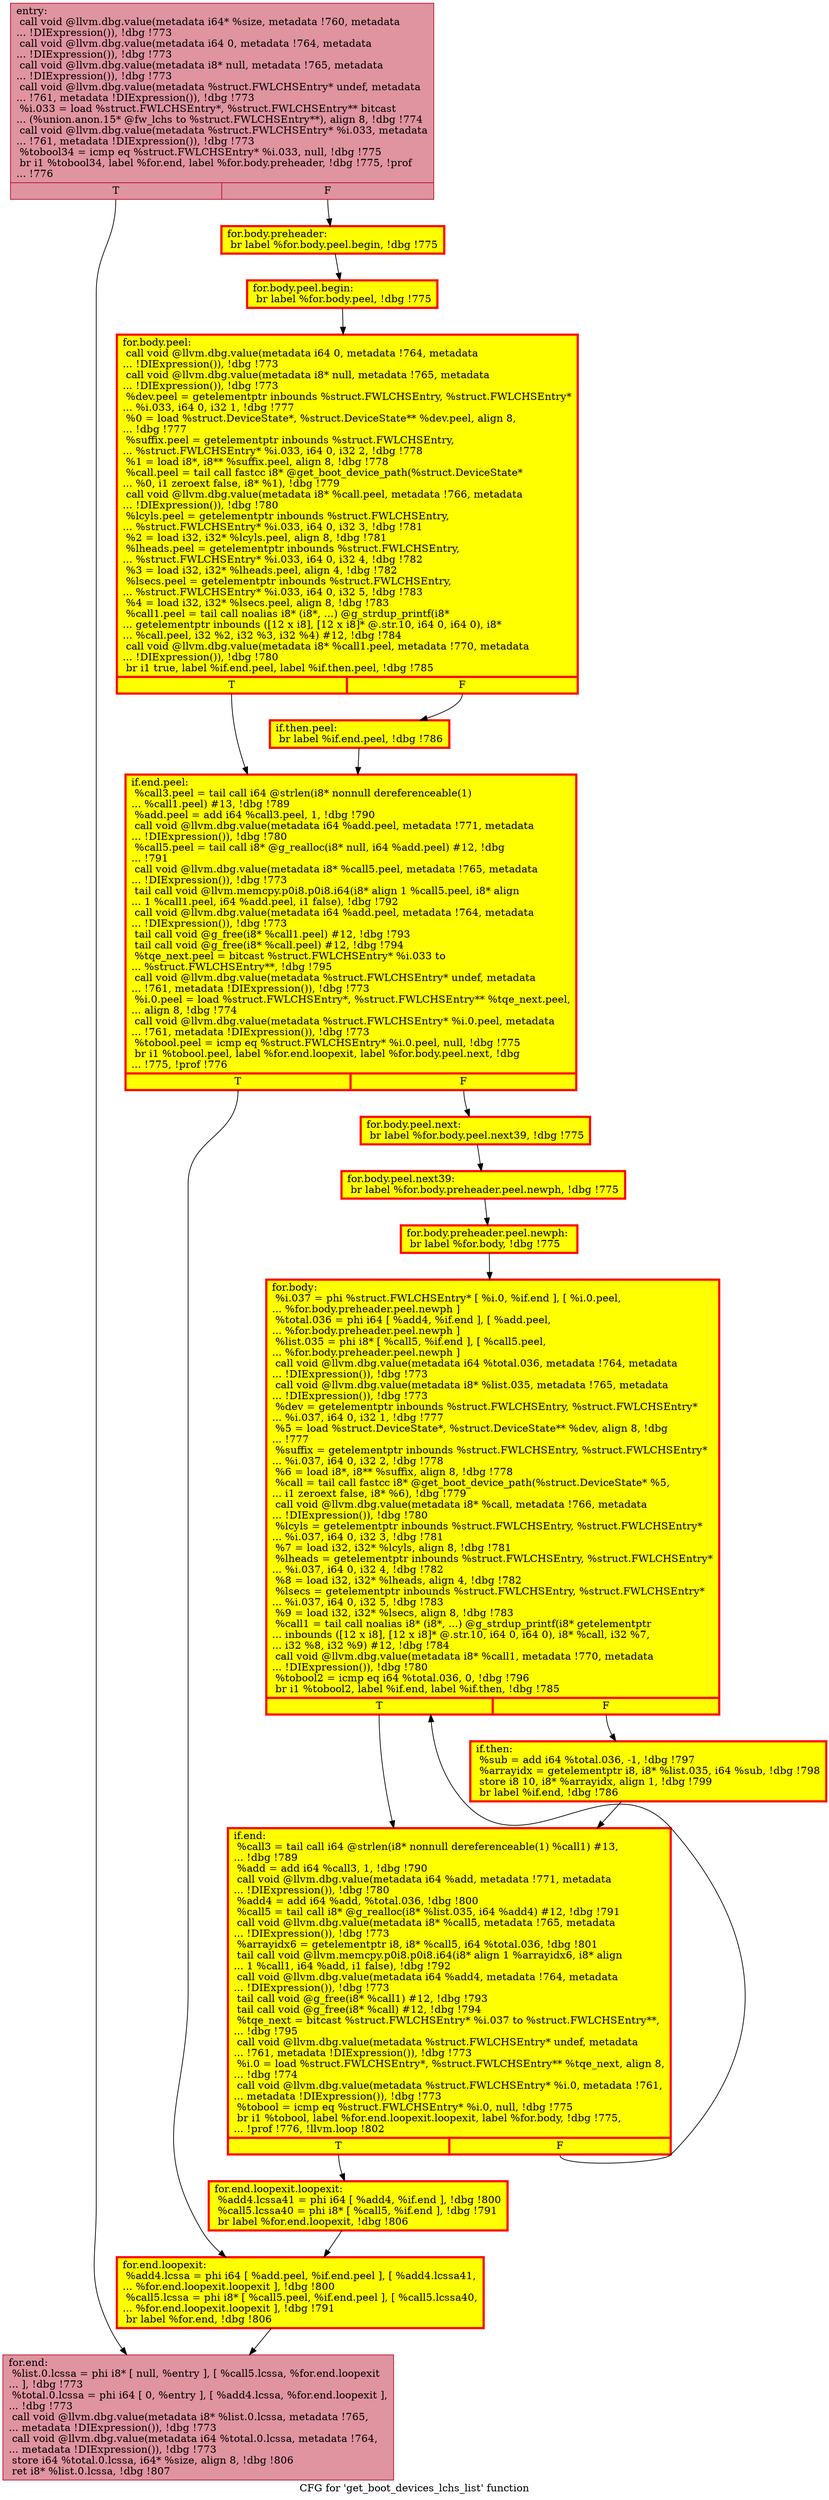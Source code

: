 digraph "CFG for 'get_boot_devices_lchs_list' function" {
	label="CFG for 'get_boot_devices_lchs_list' function";

	Node0x55f536f62ef0 [shape=record,color="#b70d28ff", style=filled, fillcolor="#b70d2870",label="{entry:\l  call void @llvm.dbg.value(metadata i64* %size, metadata !760, metadata\l... !DIExpression()), !dbg !773\l  call void @llvm.dbg.value(metadata i64 0, metadata !764, metadata\l... !DIExpression()), !dbg !773\l  call void @llvm.dbg.value(metadata i8* null, metadata !765, metadata\l... !DIExpression()), !dbg !773\l  call void @llvm.dbg.value(metadata %struct.FWLCHSEntry* undef, metadata\l... !761, metadata !DIExpression()), !dbg !773\l  %i.033 = load %struct.FWLCHSEntry*, %struct.FWLCHSEntry** bitcast\l... (%union.anon.15* @fw_lchs to %struct.FWLCHSEntry**), align 8, !dbg !774\l  call void @llvm.dbg.value(metadata %struct.FWLCHSEntry* %i.033, metadata\l... !761, metadata !DIExpression()), !dbg !773\l  %tobool34 = icmp eq %struct.FWLCHSEntry* %i.033, null, !dbg !775\l  br i1 %tobool34, label %for.end, label %for.body.preheader, !dbg !775, !prof\l... !776\l|{<s0>T|<s1>F}}"];
	Node0x55f536f62ef0:s0 -> Node0x55f536f6bfb0;
	Node0x55f536f62ef0:s1 -> Node0x55f5370a89a0;
	Node0x55f5370a89a0 [shape=record,penwidth=3.0, style="filled", color="red", fillcolor="yellow",label="{for.body.preheader:                               \l  br label %for.body.peel.begin, !dbg !775\l}"];
	Node0x55f5370a89a0 -> Node0x55f5370aa790;
	Node0x55f5370aa790 [shape=record,penwidth=3.0, style="filled", color="red", fillcolor="yellow",label="{for.body.peel.begin:                              \l  br label %for.body.peel, !dbg !775\l}"];
	Node0x55f5370aa790 -> Node0x55f53708f8c0;
	Node0x55f53708f8c0 [shape=record,penwidth=3.0, style="filled", color="red", fillcolor="yellow",label="{for.body.peel:                                    \l  call void @llvm.dbg.value(metadata i64 0, metadata !764, metadata\l... !DIExpression()), !dbg !773\l  call void @llvm.dbg.value(metadata i8* null, metadata !765, metadata\l... !DIExpression()), !dbg !773\l  %dev.peel = getelementptr inbounds %struct.FWLCHSEntry, %struct.FWLCHSEntry*\l... %i.033, i64 0, i32 1, !dbg !777\l  %0 = load %struct.DeviceState*, %struct.DeviceState** %dev.peel, align 8,\l... !dbg !777\l  %suffix.peel = getelementptr inbounds %struct.FWLCHSEntry,\l... %struct.FWLCHSEntry* %i.033, i64 0, i32 2, !dbg !778\l  %1 = load i8*, i8** %suffix.peel, align 8, !dbg !778\l  %call.peel = tail call fastcc i8* @get_boot_device_path(%struct.DeviceState*\l... %0, i1 zeroext false, i8* %1), !dbg !779\l  call void @llvm.dbg.value(metadata i8* %call.peel, metadata !766, metadata\l... !DIExpression()), !dbg !780\l  %lcyls.peel = getelementptr inbounds %struct.FWLCHSEntry,\l... %struct.FWLCHSEntry* %i.033, i64 0, i32 3, !dbg !781\l  %2 = load i32, i32* %lcyls.peel, align 8, !dbg !781\l  %lheads.peel = getelementptr inbounds %struct.FWLCHSEntry,\l... %struct.FWLCHSEntry* %i.033, i64 0, i32 4, !dbg !782\l  %3 = load i32, i32* %lheads.peel, align 4, !dbg !782\l  %lsecs.peel = getelementptr inbounds %struct.FWLCHSEntry,\l... %struct.FWLCHSEntry* %i.033, i64 0, i32 5, !dbg !783\l  %4 = load i32, i32* %lsecs.peel, align 8, !dbg !783\l  %call1.peel = tail call noalias i8* (i8*, ...) @g_strdup_printf(i8*\l... getelementptr inbounds ([12 x i8], [12 x i8]* @.str.10, i64 0, i64 0), i8*\l... %call.peel, i32 %2, i32 %3, i32 %4) #12, !dbg !784\l  call void @llvm.dbg.value(metadata i8* %call1.peel, metadata !770, metadata\l... !DIExpression()), !dbg !780\l  br i1 true, label %if.end.peel, label %if.then.peel, !dbg !785\l|{<s0>T|<s1>F}}"];
	Node0x55f53708f8c0:s0 -> Node0x55f5370a6a80;
	Node0x55f53708f8c0:s1 -> Node0x55f5370aee80;
	Node0x55f5370aee80 [shape=record,penwidth=3.0, style="filled", color="red", fillcolor="yellow",label="{if.then.peel:                                     \l  br label %if.end.peel, !dbg !786\l}"];
	Node0x55f5370aee80 -> Node0x55f5370a6a80;
	Node0x55f5370a6a80 [shape=record,penwidth=3.0, style="filled", color="red", fillcolor="yellow",label="{if.end.peel:                                      \l  %call3.peel = tail call i64 @strlen(i8* nonnull dereferenceable(1)\l... %call1.peel) #13, !dbg !789\l  %add.peel = add i64 %call3.peel, 1, !dbg !790\l  call void @llvm.dbg.value(metadata i64 %add.peel, metadata !771, metadata\l... !DIExpression()), !dbg !780\l  %call5.peel = tail call i8* @g_realloc(i8* null, i64 %add.peel) #12, !dbg\l... !791\l  call void @llvm.dbg.value(metadata i8* %call5.peel, metadata !765, metadata\l... !DIExpression()), !dbg !773\l  tail call void @llvm.memcpy.p0i8.p0i8.i64(i8* align 1 %call5.peel, i8* align\l... 1 %call1.peel, i64 %add.peel, i1 false), !dbg !792\l  call void @llvm.dbg.value(metadata i64 %add.peel, metadata !764, metadata\l... !DIExpression()), !dbg !773\l  tail call void @g_free(i8* %call1.peel) #12, !dbg !793\l  tail call void @g_free(i8* %call.peel) #12, !dbg !794\l  %tqe_next.peel = bitcast %struct.FWLCHSEntry* %i.033 to\l... %struct.FWLCHSEntry**, !dbg !795\l  call void @llvm.dbg.value(metadata %struct.FWLCHSEntry* undef, metadata\l... !761, metadata !DIExpression()), !dbg !773\l  %i.0.peel = load %struct.FWLCHSEntry*, %struct.FWLCHSEntry** %tqe_next.peel,\l... align 8, !dbg !774\l  call void @llvm.dbg.value(metadata %struct.FWLCHSEntry* %i.0.peel, metadata\l... !761, metadata !DIExpression()), !dbg !773\l  %tobool.peel = icmp eq %struct.FWLCHSEntry* %i.0.peel, null, !dbg !775\l  br i1 %tobool.peel, label %for.end.loopexit, label %for.body.peel.next, !dbg\l... !775, !prof !776\l|{<s0>T|<s1>F}}"];
	Node0x55f5370a6a80:s0 -> Node0x55f5370aa740;
	Node0x55f5370a6a80:s1 -> Node0x55f5370a89f0;
	Node0x55f5370a89f0 [shape=record,penwidth=3.0, style="filled", color="red", fillcolor="yellow",label="{for.body.peel.next:                               \l  br label %for.body.peel.next39, !dbg !775\l}"];
	Node0x55f5370a89f0 -> Node0x55f536f4c0a0;
	Node0x55f536f4c0a0 [shape=record,penwidth=3.0, style="filled", color="red", fillcolor="yellow",label="{for.body.peel.next39:                             \l  br label %for.body.preheader.peel.newph, !dbg !775\l}"];
	Node0x55f536f4c0a0 -> Node0x55f537065210;
	Node0x55f537065210 [shape=record,penwidth=3.0, style="filled", color="red", fillcolor="yellow",label="{for.body.preheader.peel.newph:                    \l  br label %for.body, !dbg !775\l}"];
	Node0x55f537065210 -> Node0x55f536f6c290;
	Node0x55f536f6c290 [shape=record,penwidth=3.0, style="filled", color="red", fillcolor="yellow",label="{for.body:                                         \l  %i.037 = phi %struct.FWLCHSEntry* [ %i.0, %if.end ], [ %i.0.peel,\l... %for.body.preheader.peel.newph ]\l  %total.036 = phi i64 [ %add4, %if.end ], [ %add.peel,\l... %for.body.preheader.peel.newph ]\l  %list.035 = phi i8* [ %call5, %if.end ], [ %call5.peel,\l... %for.body.preheader.peel.newph ]\l  call void @llvm.dbg.value(metadata i64 %total.036, metadata !764, metadata\l... !DIExpression()), !dbg !773\l  call void @llvm.dbg.value(metadata i8* %list.035, metadata !765, metadata\l... !DIExpression()), !dbg !773\l  %dev = getelementptr inbounds %struct.FWLCHSEntry, %struct.FWLCHSEntry*\l... %i.037, i64 0, i32 1, !dbg !777\l  %5 = load %struct.DeviceState*, %struct.DeviceState** %dev, align 8, !dbg\l... !777\l  %suffix = getelementptr inbounds %struct.FWLCHSEntry, %struct.FWLCHSEntry*\l... %i.037, i64 0, i32 2, !dbg !778\l  %6 = load i8*, i8** %suffix, align 8, !dbg !778\l  %call = tail call fastcc i8* @get_boot_device_path(%struct.DeviceState* %5,\l... i1 zeroext false, i8* %6), !dbg !779\l  call void @llvm.dbg.value(metadata i8* %call, metadata !766, metadata\l... !DIExpression()), !dbg !780\l  %lcyls = getelementptr inbounds %struct.FWLCHSEntry, %struct.FWLCHSEntry*\l... %i.037, i64 0, i32 3, !dbg !781\l  %7 = load i32, i32* %lcyls, align 8, !dbg !781\l  %lheads = getelementptr inbounds %struct.FWLCHSEntry, %struct.FWLCHSEntry*\l... %i.037, i64 0, i32 4, !dbg !782\l  %8 = load i32, i32* %lheads, align 4, !dbg !782\l  %lsecs = getelementptr inbounds %struct.FWLCHSEntry, %struct.FWLCHSEntry*\l... %i.037, i64 0, i32 5, !dbg !783\l  %9 = load i32, i32* %lsecs, align 8, !dbg !783\l  %call1 = tail call noalias i8* (i8*, ...) @g_strdup_printf(i8* getelementptr\l... inbounds ([12 x i8], [12 x i8]* @.str.10, i64 0, i64 0), i8* %call, i32 %7,\l... i32 %8, i32 %9) #12, !dbg !784\l  call void @llvm.dbg.value(metadata i8* %call1, metadata !770, metadata\l... !DIExpression()), !dbg !780\l  %tobool2 = icmp eq i64 %total.036, 0, !dbg !796\l  br i1 %tobool2, label %if.end, label %if.then, !dbg !785\l|{<s0>T|<s1>F}}"];
	Node0x55f536f6c290:s0 -> Node0x55f536f6ee80;
	Node0x55f536f6c290:s1 -> Node0x55f536f6ebb0;
	Node0x55f536f6ebb0 [shape=record,penwidth=3.0, style="filled", color="red", fillcolor="yellow",label="{if.then:                                          \l  %sub = add i64 %total.036, -1, !dbg !797\l  %arrayidx = getelementptr i8, i8* %list.035, i64 %sub, !dbg !798\l  store i8 10, i8* %arrayidx, align 1, !dbg !799\l  br label %if.end, !dbg !786\l}"];
	Node0x55f536f6ebb0 -> Node0x55f536f6ee80;
	Node0x55f536f6ee80 [shape=record,penwidth=3.0, style="filled", color="red", fillcolor="yellow",label="{if.end:                                           \l  %call3 = tail call i64 @strlen(i8* nonnull dereferenceable(1) %call1) #13,\l... !dbg !789\l  %add = add i64 %call3, 1, !dbg !790\l  call void @llvm.dbg.value(metadata i64 %add, metadata !771, metadata\l... !DIExpression()), !dbg !780\l  %add4 = add i64 %add, %total.036, !dbg !800\l  %call5 = tail call i8* @g_realloc(i8* %list.035, i64 %add4) #12, !dbg !791\l  call void @llvm.dbg.value(metadata i8* %call5, metadata !765, metadata\l... !DIExpression()), !dbg !773\l  %arrayidx6 = getelementptr i8, i8* %call5, i64 %total.036, !dbg !801\l  tail call void @llvm.memcpy.p0i8.p0i8.i64(i8* align 1 %arrayidx6, i8* align\l... 1 %call1, i64 %add, i1 false), !dbg !792\l  call void @llvm.dbg.value(metadata i64 %add4, metadata !764, metadata\l... !DIExpression()), !dbg !773\l  tail call void @g_free(i8* %call1) #12, !dbg !793\l  tail call void @g_free(i8* %call) #12, !dbg !794\l  %tqe_next = bitcast %struct.FWLCHSEntry* %i.037 to %struct.FWLCHSEntry**,\l... !dbg !795\l  call void @llvm.dbg.value(metadata %struct.FWLCHSEntry* undef, metadata\l... !761, metadata !DIExpression()), !dbg !773\l  %i.0 = load %struct.FWLCHSEntry*, %struct.FWLCHSEntry** %tqe_next, align 8,\l... !dbg !774\l  call void @llvm.dbg.value(metadata %struct.FWLCHSEntry* %i.0, metadata !761,\l... metadata !DIExpression()), !dbg !773\l  %tobool = icmp eq %struct.FWLCHSEntry* %i.0, null, !dbg !775\l  br i1 %tobool, label %for.end.loopexit.loopexit, label %for.body, !dbg !775,\l... !prof !776, !llvm.loop !802\l|{<s0>T|<s1>F}}"];
	Node0x55f536f6ee80:s0 -> Node0x55f5370b31c0;
	Node0x55f536f6ee80:s1 -> Node0x55f536f6c290;
	Node0x55f5370b31c0 [shape=record,penwidth=3.0, style="filled", color="red", fillcolor="yellow",label="{for.end.loopexit.loopexit:                        \l  %add4.lcssa41 = phi i64 [ %add4, %if.end ], !dbg !800\l  %call5.lcssa40 = phi i8* [ %call5, %if.end ], !dbg !791\l  br label %for.end.loopexit, !dbg !806\l}"];
	Node0x55f5370b31c0 -> Node0x55f5370aa740;
	Node0x55f5370aa740 [shape=record,penwidth=3.0, style="filled", color="red", fillcolor="yellow",label="{for.end.loopexit:                                 \l  %add4.lcssa = phi i64 [ %add.peel, %if.end.peel ], [ %add4.lcssa41,\l... %for.end.loopexit.loopexit ], !dbg !800\l  %call5.lcssa = phi i8* [ %call5.peel, %if.end.peel ], [ %call5.lcssa40,\l... %for.end.loopexit.loopexit ], !dbg !791\l  br label %for.end, !dbg !806\l}"];
	Node0x55f5370aa740 -> Node0x55f536f6bfb0;
	Node0x55f536f6bfb0 [shape=record,color="#b70d28ff", style=filled, fillcolor="#b70d2870",label="{for.end:                                          \l  %list.0.lcssa = phi i8* [ null, %entry ], [ %call5.lcssa, %for.end.loopexit\l... ], !dbg !773\l  %total.0.lcssa = phi i64 [ 0, %entry ], [ %add4.lcssa, %for.end.loopexit ],\l... !dbg !773\l  call void @llvm.dbg.value(metadata i8* %list.0.lcssa, metadata !765,\l... metadata !DIExpression()), !dbg !773\l  call void @llvm.dbg.value(metadata i64 %total.0.lcssa, metadata !764,\l... metadata !DIExpression()), !dbg !773\l  store i64 %total.0.lcssa, i64* %size, align 8, !dbg !806\l  ret i8* %list.0.lcssa, !dbg !807\l}"];
}
